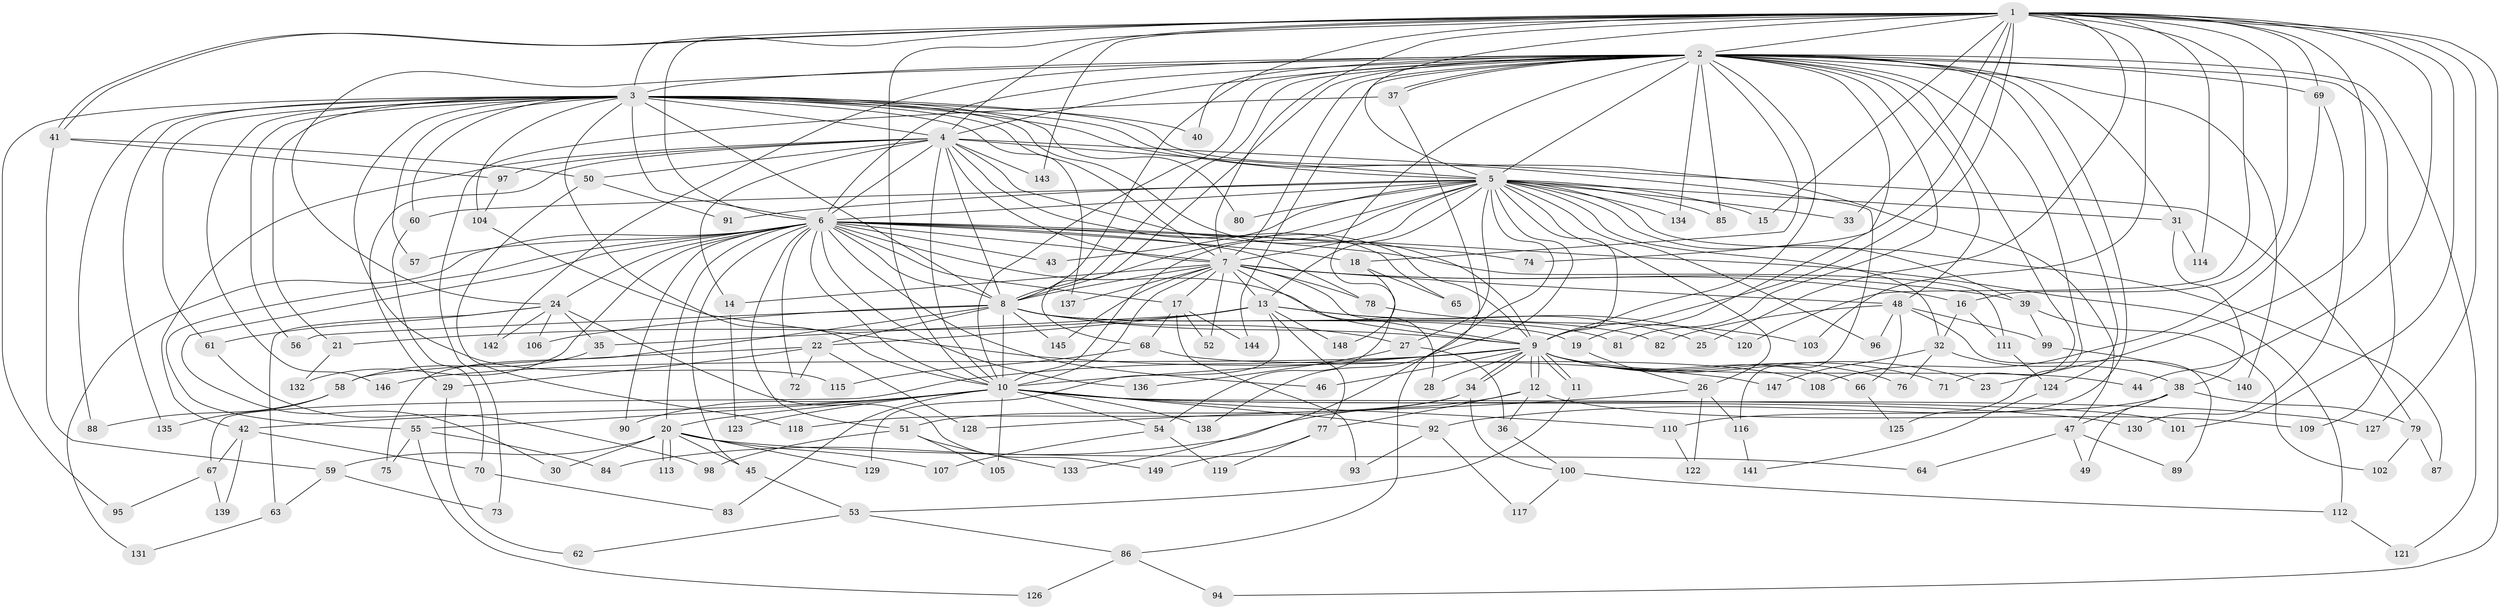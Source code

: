 // coarse degree distribution, {3: 0.13333333333333333, 5: 0.15555555555555556, 20: 0.044444444444444446, 15: 0.06666666666666667, 2: 0.1111111111111111, 4: 0.1111111111111111, 8: 0.022222222222222223, 6: 0.13333333333333333, 14: 0.022222222222222223, 9: 0.022222222222222223, 1: 0.022222222222222223, 7: 0.06666666666666667, 19: 0.022222222222222223, 18: 0.022222222222222223, 17: 0.022222222222222223, 11: 0.022222222222222223}
// Generated by graph-tools (version 1.1) at 2025/36/03/04/25 23:36:19]
// undirected, 149 vertices, 323 edges
graph export_dot {
  node [color=gray90,style=filled];
  1;
  2;
  3;
  4;
  5;
  6;
  7;
  8;
  9;
  10;
  11;
  12;
  13;
  14;
  15;
  16;
  17;
  18;
  19;
  20;
  21;
  22;
  23;
  24;
  25;
  26;
  27;
  28;
  29;
  30;
  31;
  32;
  33;
  34;
  35;
  36;
  37;
  38;
  39;
  40;
  41;
  42;
  43;
  44;
  45;
  46;
  47;
  48;
  49;
  50;
  51;
  52;
  53;
  54;
  55;
  56;
  57;
  58;
  59;
  60;
  61;
  62;
  63;
  64;
  65;
  66;
  67;
  68;
  69;
  70;
  71;
  72;
  73;
  74;
  75;
  76;
  77;
  78;
  79;
  80;
  81;
  82;
  83;
  84;
  85;
  86;
  87;
  88;
  89;
  90;
  91;
  92;
  93;
  94;
  95;
  96;
  97;
  98;
  99;
  100;
  101;
  102;
  103;
  104;
  105;
  106;
  107;
  108;
  109;
  110;
  111;
  112;
  113;
  114;
  115;
  116;
  117;
  118;
  119;
  120;
  121;
  122;
  123;
  124;
  125;
  126;
  127;
  128;
  129;
  130;
  131;
  132;
  133;
  134;
  135;
  136;
  137;
  138;
  139;
  140;
  141;
  142;
  143;
  144;
  145;
  146;
  147;
  148;
  149;
  1 -- 2;
  1 -- 3;
  1 -- 4;
  1 -- 5;
  1 -- 6;
  1 -- 7;
  1 -- 8;
  1 -- 9;
  1 -- 10;
  1 -- 15;
  1 -- 16;
  1 -- 23;
  1 -- 25;
  1 -- 33;
  1 -- 41;
  1 -- 41;
  1 -- 44;
  1 -- 69;
  1 -- 74;
  1 -- 94;
  1 -- 101;
  1 -- 103;
  1 -- 114;
  1 -- 120;
  1 -- 127;
  1 -- 143;
  2 -- 3;
  2 -- 4;
  2 -- 5;
  2 -- 6;
  2 -- 7;
  2 -- 8;
  2 -- 9;
  2 -- 10;
  2 -- 18;
  2 -- 19;
  2 -- 24;
  2 -- 31;
  2 -- 37;
  2 -- 37;
  2 -- 40;
  2 -- 48;
  2 -- 54;
  2 -- 68;
  2 -- 69;
  2 -- 71;
  2 -- 81;
  2 -- 85;
  2 -- 92;
  2 -- 109;
  2 -- 121;
  2 -- 124;
  2 -- 125;
  2 -- 134;
  2 -- 140;
  2 -- 142;
  2 -- 144;
  3 -- 4;
  3 -- 5;
  3 -- 6;
  3 -- 7;
  3 -- 8;
  3 -- 9;
  3 -- 10;
  3 -- 21;
  3 -- 40;
  3 -- 47;
  3 -- 56;
  3 -- 57;
  3 -- 60;
  3 -- 61;
  3 -- 80;
  3 -- 88;
  3 -- 95;
  3 -- 104;
  3 -- 115;
  3 -- 116;
  3 -- 135;
  3 -- 137;
  3 -- 146;
  4 -- 5;
  4 -- 6;
  4 -- 7;
  4 -- 8;
  4 -- 9;
  4 -- 10;
  4 -- 14;
  4 -- 29;
  4 -- 42;
  4 -- 50;
  4 -- 65;
  4 -- 79;
  4 -- 97;
  4 -- 143;
  5 -- 6;
  5 -- 7;
  5 -- 8;
  5 -- 9;
  5 -- 10;
  5 -- 13;
  5 -- 15;
  5 -- 26;
  5 -- 27;
  5 -- 31;
  5 -- 32;
  5 -- 33;
  5 -- 39;
  5 -- 43;
  5 -- 60;
  5 -- 80;
  5 -- 85;
  5 -- 87;
  5 -- 91;
  5 -- 96;
  5 -- 133;
  5 -- 134;
  5 -- 138;
  6 -- 7;
  6 -- 8;
  6 -- 9;
  6 -- 10;
  6 -- 17;
  6 -- 18;
  6 -- 20;
  6 -- 24;
  6 -- 30;
  6 -- 43;
  6 -- 45;
  6 -- 46;
  6 -- 51;
  6 -- 55;
  6 -- 57;
  6 -- 72;
  6 -- 74;
  6 -- 78;
  6 -- 90;
  6 -- 111;
  6 -- 112;
  6 -- 131;
  6 -- 132;
  6 -- 136;
  7 -- 8;
  7 -- 9;
  7 -- 10;
  7 -- 13;
  7 -- 14;
  7 -- 16;
  7 -- 17;
  7 -- 28;
  7 -- 39;
  7 -- 48;
  7 -- 52;
  7 -- 78;
  7 -- 137;
  7 -- 145;
  8 -- 9;
  8 -- 10;
  8 -- 19;
  8 -- 22;
  8 -- 27;
  8 -- 56;
  8 -- 75;
  8 -- 81;
  8 -- 82;
  8 -- 106;
  8 -- 145;
  9 -- 10;
  9 -- 11;
  9 -- 11;
  9 -- 12;
  9 -- 12;
  9 -- 23;
  9 -- 28;
  9 -- 34;
  9 -- 34;
  9 -- 44;
  9 -- 46;
  9 -- 66;
  9 -- 67;
  9 -- 71;
  9 -- 76;
  9 -- 146;
  10 -- 20;
  10 -- 42;
  10 -- 54;
  10 -- 55;
  10 -- 83;
  10 -- 90;
  10 -- 92;
  10 -- 101;
  10 -- 105;
  10 -- 110;
  10 -- 123;
  10 -- 127;
  10 -- 130;
  10 -- 138;
  11 -- 53;
  12 -- 36;
  12 -- 77;
  12 -- 84;
  12 -- 109;
  13 -- 21;
  13 -- 22;
  13 -- 25;
  13 -- 35;
  13 -- 77;
  13 -- 120;
  13 -- 129;
  13 -- 148;
  14 -- 123;
  16 -- 32;
  16 -- 111;
  17 -- 52;
  17 -- 68;
  17 -- 93;
  17 -- 144;
  18 -- 65;
  18 -- 148;
  19 -- 26;
  20 -- 30;
  20 -- 45;
  20 -- 59;
  20 -- 64;
  20 -- 107;
  20 -- 113;
  20 -- 113;
  20 -- 129;
  21 -- 132;
  22 -- 29;
  22 -- 58;
  22 -- 72;
  22 -- 128;
  24 -- 35;
  24 -- 61;
  24 -- 63;
  24 -- 106;
  24 -- 142;
  24 -- 149;
  26 -- 116;
  26 -- 122;
  26 -- 128;
  27 -- 36;
  27 -- 136;
  29 -- 62;
  31 -- 38;
  31 -- 114;
  32 -- 38;
  32 -- 76;
  32 -- 147;
  34 -- 51;
  34 -- 100;
  34 -- 118;
  35 -- 58;
  36 -- 100;
  37 -- 73;
  37 -- 86;
  38 -- 47;
  38 -- 49;
  38 -- 79;
  38 -- 110;
  39 -- 99;
  39 -- 102;
  41 -- 50;
  41 -- 59;
  41 -- 97;
  42 -- 67;
  42 -- 70;
  42 -- 139;
  45 -- 53;
  47 -- 49;
  47 -- 64;
  47 -- 89;
  48 -- 66;
  48 -- 82;
  48 -- 89;
  48 -- 96;
  48 -- 99;
  50 -- 91;
  50 -- 118;
  51 -- 98;
  51 -- 105;
  51 -- 133;
  53 -- 62;
  53 -- 86;
  54 -- 107;
  54 -- 119;
  55 -- 75;
  55 -- 84;
  55 -- 126;
  58 -- 88;
  58 -- 135;
  59 -- 63;
  59 -- 73;
  60 -- 70;
  61 -- 98;
  63 -- 131;
  66 -- 125;
  67 -- 95;
  67 -- 139;
  68 -- 108;
  68 -- 115;
  69 -- 108;
  69 -- 130;
  70 -- 83;
  77 -- 119;
  77 -- 149;
  78 -- 103;
  79 -- 87;
  79 -- 102;
  86 -- 94;
  86 -- 126;
  92 -- 93;
  92 -- 117;
  97 -- 104;
  99 -- 140;
  100 -- 112;
  100 -- 117;
  104 -- 147;
  110 -- 122;
  111 -- 124;
  112 -- 121;
  116 -- 141;
  124 -- 141;
}
